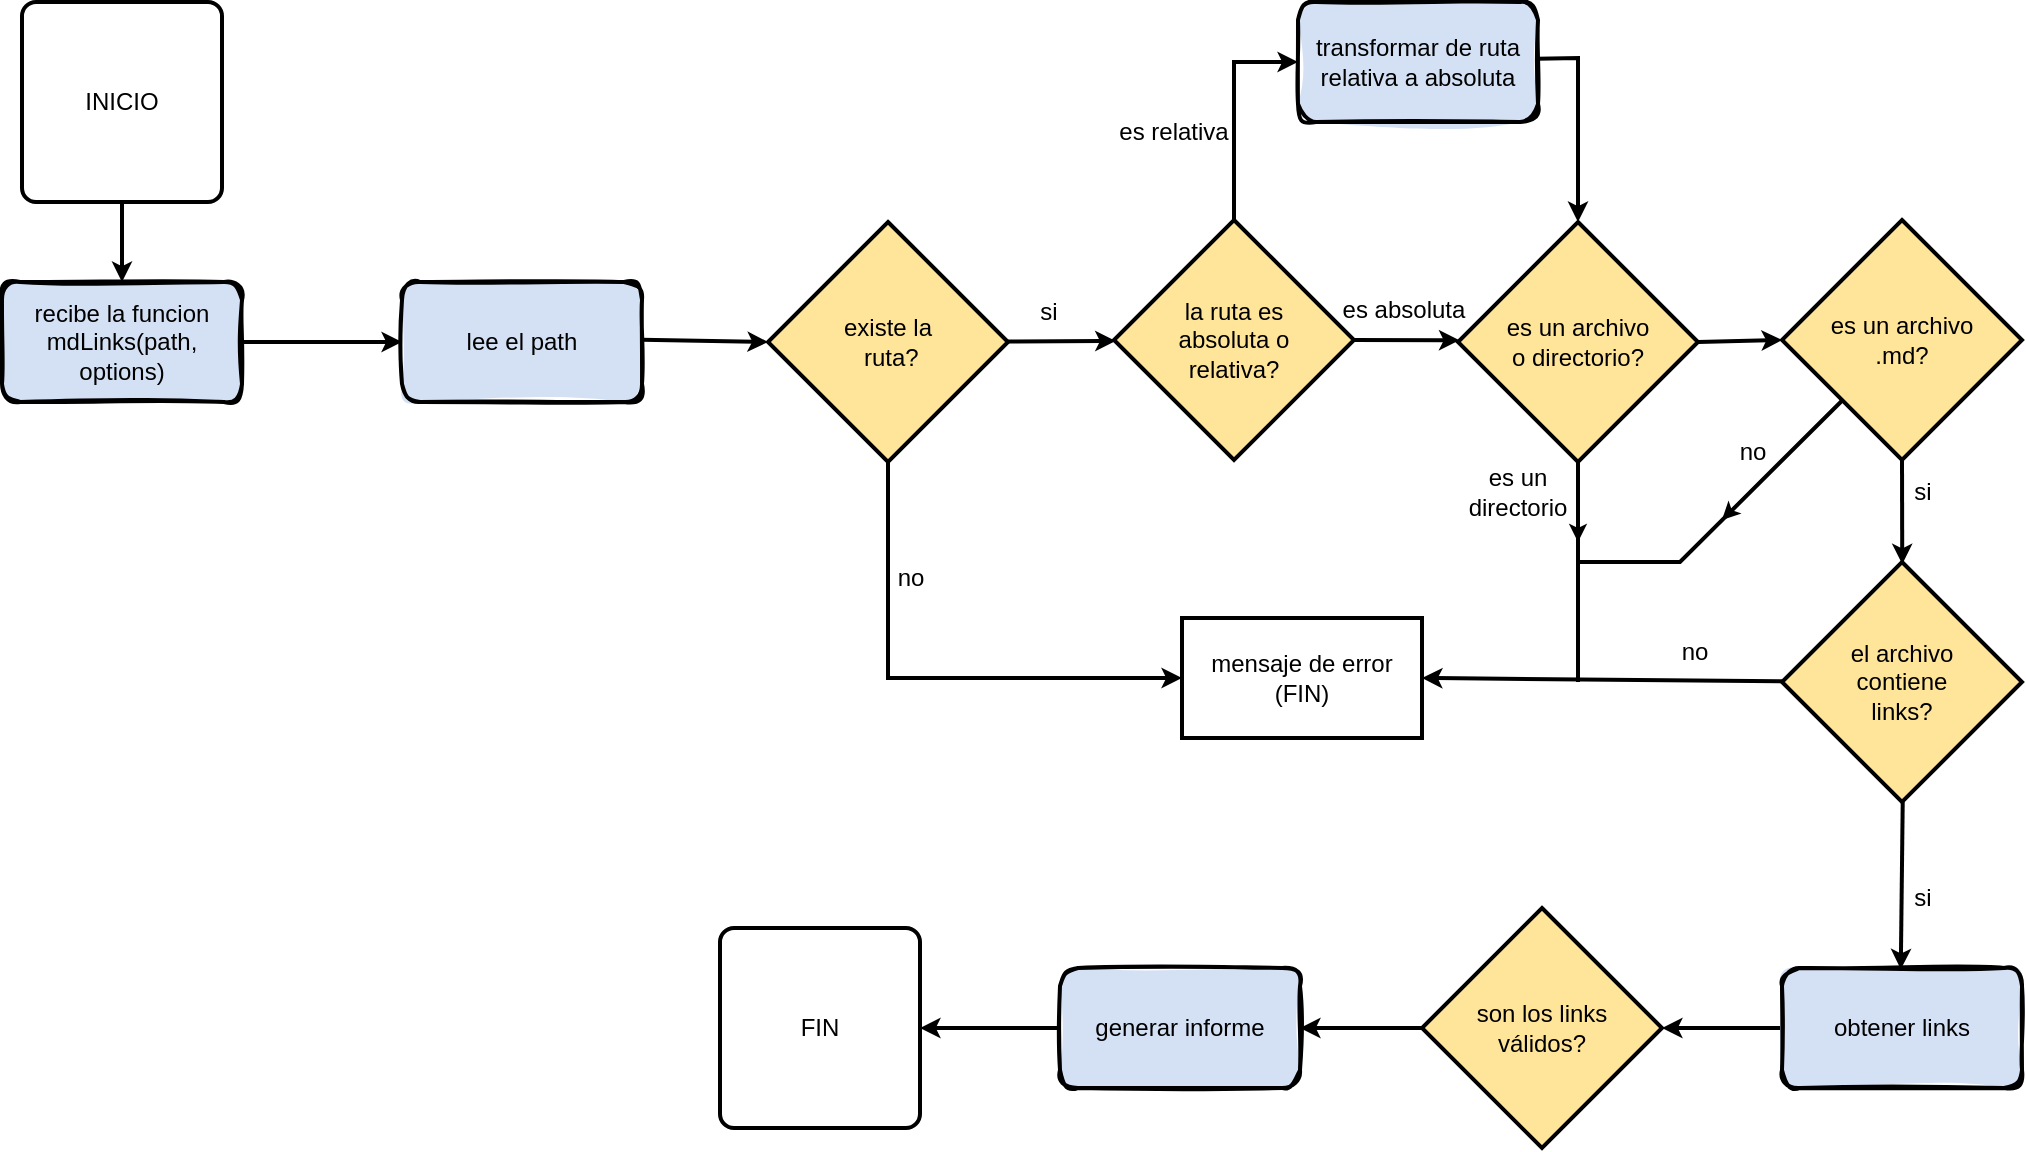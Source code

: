 <mxfile>
    <diagram id="C5RBs43oDa-KdzZeNtuy" name="Page-1">
        <mxGraphModel dx="417" dy="347" grid="1" gridSize="10" guides="1" tooltips="1" connect="1" arrows="1" fold="1" page="1" pageScale="1" pageWidth="1169" pageHeight="827" math="0" shadow="0">
            <root>
                <mxCell id="WIyWlLk6GJQsqaUBKTNV-0"/>
                <mxCell id="WIyWlLk6GJQsqaUBKTNV-1" parent="WIyWlLk6GJQsqaUBKTNV-0"/>
                <mxCell id="SY0biOSwpH2cryvIoxOE-1" value="INICIO" style="rounded=1;whiteSpace=wrap;html=1;absoluteArcSize=1;arcSize=14;strokeWidth=2;" parent="WIyWlLk6GJQsqaUBKTNV-1" vertex="1">
                    <mxGeometry x="70" y="110" width="100" height="100" as="geometry"/>
                </mxCell>
                <mxCell id="SY0biOSwpH2cryvIoxOE-14" value="&lt;font color=&quot;#000000&quot;&gt;transformar de ruta relativa a absoluta &lt;/font&gt;" style="rounded=1;whiteSpace=wrap;html=1;strokeWidth=2;fillWeight=4;hachureGap=8;hachureAngle=45;fillColor=#D4E1F5;sketch=1;fillStyle=solid;" parent="WIyWlLk6GJQsqaUBKTNV-1" vertex="1">
                    <mxGeometry x="708" y="110" width="120" height="60" as="geometry"/>
                </mxCell>
                <mxCell id="SY0biOSwpH2cryvIoxOE-15" value="&lt;div&gt;&lt;font color=&quot;#000000&quot;&gt;la ruta es &lt;br&gt;&lt;/font&gt;&lt;/div&gt;&lt;div&gt;&lt;font color=&quot;#000000&quot;&gt;absoluta o &lt;br&gt;&lt;/font&gt;&lt;/div&gt;&lt;div&gt;&lt;font color=&quot;#000000&quot;&gt;relativa?&lt;/font&gt;&lt;br&gt;&lt;/div&gt;" style="strokeWidth=2;html=1;shape=mxgraph.flowchart.decision;whiteSpace=wrap;fillColor=#FFE599;" parent="WIyWlLk6GJQsqaUBKTNV-1" vertex="1">
                    <mxGeometry x="616" y="219" width="120" height="120" as="geometry"/>
                </mxCell>
                <mxCell id="SY0biOSwpH2cryvIoxOE-16" value="&lt;div&gt;&lt;font color=&quot;#000000&quot;&gt;existe la&lt;/font&gt;&lt;/div&gt;&lt;div&gt;&lt;font color=&quot;#000000&quot;&gt;&amp;nbsp;ruta?&lt;/font&gt;&lt;br&gt;&lt;/div&gt;" style="strokeWidth=2;html=1;shape=mxgraph.flowchart.decision;whiteSpace=wrap;fillColor=#FFE599;" parent="WIyWlLk6GJQsqaUBKTNV-1" vertex="1">
                    <mxGeometry x="443" y="220" width="120" height="120" as="geometry"/>
                </mxCell>
                <mxCell id="SY0biOSwpH2cryvIoxOE-17" value="FIN" style="rounded=1;whiteSpace=wrap;html=1;absoluteArcSize=1;arcSize=14;strokeWidth=2;" parent="WIyWlLk6GJQsqaUBKTNV-1" vertex="1">
                    <mxGeometry x="419" y="573" width="100" height="100" as="geometry"/>
                </mxCell>
                <mxCell id="SY0biOSwpH2cryvIoxOE-47" value="es relativa" style="text;strokeColor=none;align=center;fillColor=none;html=1;verticalAlign=middle;whiteSpace=wrap;rounded=0;strokeWidth=2;" parent="WIyWlLk6GJQsqaUBKTNV-1" vertex="1">
                    <mxGeometry x="616" y="160" width="60" height="30" as="geometry"/>
                </mxCell>
                <mxCell id="SY0biOSwpH2cryvIoxOE-53" value="" style="endArrow=classic;html=1;rounded=0;strokeWidth=2;endSize=4;entryX=0.006;entryY=0.493;entryDx=0;entryDy=0;exitX=1;exitY=0.5;exitDx=0;exitDy=0;exitPerimeter=0;entryPerimeter=0;" parent="WIyWlLk6GJQsqaUBKTNV-1" source="SY0biOSwpH2cryvIoxOE-15" target="SY0biOSwpH2cryvIoxOE-81" edge="1">
                    <mxGeometry width="50" height="50" relative="1" as="geometry">
                        <mxPoint x="699" y="278.83" as="sourcePoint"/>
                        <mxPoint x="790" y="279" as="targetPoint"/>
                    </mxGeometry>
                </mxCell>
                <mxCell id="SY0biOSwpH2cryvIoxOE-57" value="es absoluta" style="text;strokeColor=none;align=center;fillColor=none;html=1;verticalAlign=middle;whiteSpace=wrap;rounded=0;strokeWidth=2;" parent="WIyWlLk6GJQsqaUBKTNV-1" vertex="1">
                    <mxGeometry x="717" y="249" width="88" height="30" as="geometry"/>
                </mxCell>
                <mxCell id="SY0biOSwpH2cryvIoxOE-67" value="" style="endArrow=classic;html=1;rounded=0;strokeWidth=2;endSize=4;exitX=0.5;exitY=0;exitDx=0;exitDy=0;exitPerimeter=0;entryX=0;entryY=0.5;entryDx=0;entryDy=0;" parent="WIyWlLk6GJQsqaUBKTNV-1" source="SY0biOSwpH2cryvIoxOE-15" target="SY0biOSwpH2cryvIoxOE-14" edge="1">
                    <mxGeometry width="50" height="50" relative="1" as="geometry">
                        <mxPoint x="639" y="189.75" as="sourcePoint"/>
                        <mxPoint x="680" y="140" as="targetPoint"/>
                        <Array as="points">
                            <mxPoint x="676" y="140"/>
                        </Array>
                    </mxGeometry>
                </mxCell>
                <mxCell id="SY0biOSwpH2cryvIoxOE-68" value="" style="endArrow=classic;html=1;rounded=0;strokeWidth=2;endSize=4;entryX=0.5;entryY=0;entryDx=0;entryDy=0;exitX=0.995;exitY=0.473;exitDx=0;exitDy=0;exitPerimeter=0;entryPerimeter=0;" parent="WIyWlLk6GJQsqaUBKTNV-1" source="SY0biOSwpH2cryvIoxOE-14" target="SY0biOSwpH2cryvIoxOE-81" edge="1">
                    <mxGeometry width="50" height="50" relative="1" as="geometry">
                        <mxPoint x="804.74" y="137.82" as="sourcePoint"/>
                        <mxPoint x="850" y="241" as="targetPoint"/>
                        <Array as="points">
                            <mxPoint x="848" y="138"/>
                        </Array>
                    </mxGeometry>
                </mxCell>
                <mxCell id="SY0biOSwpH2cryvIoxOE-78" value="&lt;font color=&quot;#000000&quot;&gt;recibe la funcion mdLinks(path, options)&lt;/font&gt;" style="rounded=1;whiteSpace=wrap;html=1;strokeWidth=2;fillWeight=4;hachureGap=8;hachureAngle=45;fillColor=#D4E1F5;sketch=1;fillStyle=solid;" parent="WIyWlLk6GJQsqaUBKTNV-1" vertex="1">
                    <mxGeometry x="60" y="250" width="120" height="60" as="geometry"/>
                </mxCell>
                <mxCell id="SY0biOSwpH2cryvIoxOE-79" value="&lt;font color=&quot;#000000&quot;&gt;lee el path&lt;/font&gt;" style="rounded=1;whiteSpace=wrap;html=1;strokeWidth=2;fillWeight=4;hachureGap=8;hachureAngle=45;fillColor=#D4E1F5;sketch=1;fillStyle=solid;" parent="WIyWlLk6GJQsqaUBKTNV-1" vertex="1">
                    <mxGeometry x="260" y="250" width="120" height="60" as="geometry"/>
                </mxCell>
                <mxCell id="SY0biOSwpH2cryvIoxOE-81" value="&lt;div&gt;&lt;font color=&quot;#000000&quot;&gt;es un archivo&lt;/font&gt;&lt;/div&gt;&lt;div&gt;&lt;font color=&quot;#000000&quot;&gt;o directorio?&lt;/font&gt;&lt;br&gt;&lt;/div&gt;" style="strokeWidth=2;html=1;shape=mxgraph.flowchart.decision;whiteSpace=wrap;fillColor=#FFE599;" parent="WIyWlLk6GJQsqaUBKTNV-1" vertex="1">
                    <mxGeometry x="788" y="220" width="120" height="120" as="geometry"/>
                </mxCell>
                <mxCell id="SY0biOSwpH2cryvIoxOE-84" value="&lt;div&gt;&lt;font color=&quot;#000000&quot;&gt;es un archivo&lt;/font&gt;&lt;/div&gt;&lt;div&gt;&lt;font color=&quot;#000000&quot;&gt;.md?&lt;/font&gt;&lt;br&gt;&lt;/div&gt;" style="strokeWidth=2;html=1;shape=mxgraph.flowchart.decision;whiteSpace=wrap;fillColor=#FFE599;" parent="WIyWlLk6GJQsqaUBKTNV-1" vertex="1">
                    <mxGeometry x="950" y="219" width="120" height="120" as="geometry"/>
                </mxCell>
                <mxCell id="SY0biOSwpH2cryvIoxOE-85" value="&lt;div&gt;&lt;font color=&quot;#000000&quot;&gt;mensaje de error&lt;/font&gt;&lt;/div&gt;&lt;div&gt;&lt;font color=&quot;#000000&quot;&gt;(FIN)&lt;/font&gt;&lt;br&gt;&lt;/div&gt;" style="rounded=0;whiteSpace=wrap;html=1;strokeColor=default;strokeWidth=2;fillColor=#ffffff;gradientColor=none;" parent="WIyWlLk6GJQsqaUBKTNV-1" vertex="1">
                    <mxGeometry x="650" y="418" width="120" height="60" as="geometry"/>
                </mxCell>
                <mxCell id="SY0biOSwpH2cryvIoxOE-86" value="&lt;div&gt;&lt;font color=&quot;#000000&quot;&gt;el archivo &lt;br&gt;&lt;/font&gt;&lt;/div&gt;&lt;div&gt;&lt;font color=&quot;#000000&quot;&gt;contiene &lt;br&gt;&lt;/font&gt;&lt;/div&gt;&lt;div&gt;&lt;font color=&quot;#000000&quot;&gt;links?&lt;/font&gt;&lt;/div&gt;" style="strokeWidth=2;html=1;shape=mxgraph.flowchart.decision;whiteSpace=wrap;fillColor=#FFE599;" parent="WIyWlLk6GJQsqaUBKTNV-1" vertex="1">
                    <mxGeometry x="950" y="390" width="120" height="120" as="geometry"/>
                </mxCell>
                <mxCell id="SY0biOSwpH2cryvIoxOE-87" value="&lt;font color=&quot;#000000&quot;&gt;obtener links&lt;/font&gt;" style="rounded=1;whiteSpace=wrap;html=1;strokeWidth=2;fillWeight=4;hachureGap=8;hachureAngle=45;fillColor=#D4E1F5;sketch=1;fillStyle=solid;" parent="WIyWlLk6GJQsqaUBKTNV-1" vertex="1">
                    <mxGeometry x="950" y="593" width="120" height="60" as="geometry"/>
                </mxCell>
                <mxCell id="SY0biOSwpH2cryvIoxOE-88" value="&lt;div&gt;&lt;font color=&quot;#000000&quot;&gt;son los links &lt;br&gt;&lt;/font&gt;&lt;/div&gt;&lt;div&gt;&lt;font color=&quot;#000000&quot;&gt;válidos?&lt;/font&gt;&lt;/div&gt;" style="strokeWidth=2;html=1;shape=mxgraph.flowchart.decision;whiteSpace=wrap;fillColor=#FFE599;" parent="WIyWlLk6GJQsqaUBKTNV-1" vertex="1">
                    <mxGeometry x="770" y="563" width="120" height="120" as="geometry"/>
                </mxCell>
                <mxCell id="SY0biOSwpH2cryvIoxOE-89" value="&lt;font color=&quot;#000000&quot;&gt;generar informe&lt;/font&gt;" style="rounded=1;whiteSpace=wrap;html=1;strokeWidth=2;fillWeight=4;hachureGap=8;hachureAngle=45;fillColor=#D4E1F5;sketch=1;fillStyle=solid;" parent="WIyWlLk6GJQsqaUBKTNV-1" vertex="1">
                    <mxGeometry x="589" y="593" width="120" height="60" as="geometry"/>
                </mxCell>
                <mxCell id="SY0biOSwpH2cryvIoxOE-91" value="" style="endArrow=classic;html=1;rounded=0;strokeWidth=2;endSize=4;entryX=0.007;entryY=0.504;entryDx=0;entryDy=0;exitX=0.99;exitY=0.498;exitDx=0;exitDy=0;exitPerimeter=0;entryPerimeter=0;" parent="WIyWlLk6GJQsqaUBKTNV-1" source="SY0biOSwpH2cryvIoxOE-16" target="SY0biOSwpH2cryvIoxOE-15" edge="1">
                    <mxGeometry width="50" height="50" relative="1" as="geometry">
                        <mxPoint x="563" y="279.75" as="sourcePoint"/>
                        <mxPoint x="615.72" y="279.91" as="targetPoint"/>
                    </mxGeometry>
                </mxCell>
                <mxCell id="SY0biOSwpH2cryvIoxOE-92" value="" style="endArrow=classic;html=1;rounded=0;strokeWidth=2;endSize=4;entryX=0;entryY=0.5;entryDx=0;entryDy=0;exitX=0.998;exitY=0.481;exitDx=0;exitDy=0;exitPerimeter=0;entryPerimeter=0;" parent="WIyWlLk6GJQsqaUBKTNV-1" source="SY0biOSwpH2cryvIoxOE-79" target="SY0biOSwpH2cryvIoxOE-16" edge="1">
                    <mxGeometry width="50" height="50" relative="1" as="geometry">
                        <mxPoint x="380" y="278.5" as="sourcePoint"/>
                        <mxPoint x="432.72" y="278.66" as="targetPoint"/>
                    </mxGeometry>
                </mxCell>
                <mxCell id="SY0biOSwpH2cryvIoxOE-94" value="" style="endArrow=classic;html=1;rounded=0;strokeWidth=2;endSize=4;entryX=0;entryY=0.5;entryDx=0;entryDy=0;exitX=1;exitY=0.5;exitDx=0;exitDy=0;" parent="WIyWlLk6GJQsqaUBKTNV-1" source="SY0biOSwpH2cryvIoxOE-78" target="SY0biOSwpH2cryvIoxOE-79" edge="1">
                    <mxGeometry width="50" height="50" relative="1" as="geometry">
                        <mxPoint x="180" y="279" as="sourcePoint"/>
                        <mxPoint x="275.24" y="280.14" as="targetPoint"/>
                    </mxGeometry>
                </mxCell>
                <mxCell id="SY0biOSwpH2cryvIoxOE-95" value="" style="endArrow=classic;html=1;rounded=0;strokeWidth=2;endSize=4;entryX=0.5;entryY=0;entryDx=0;entryDy=0;exitX=0.5;exitY=1;exitDx=0;exitDy=0;" parent="WIyWlLk6GJQsqaUBKTNV-1" source="SY0biOSwpH2cryvIoxOE-1" target="SY0biOSwpH2cryvIoxOE-78" edge="1">
                    <mxGeometry width="50" height="50" relative="1" as="geometry">
                        <mxPoint x="80.0" y="230" as="sourcePoint"/>
                        <mxPoint x="160" y="230" as="targetPoint"/>
                    </mxGeometry>
                </mxCell>
                <mxCell id="SY0biOSwpH2cryvIoxOE-98" value="" style="endArrow=classic;html=1;rounded=0;strokeWidth=2;endSize=4;exitX=1;exitY=0.5;exitDx=0;exitDy=0;exitPerimeter=0;entryX=0;entryY=0.5;entryDx=0;entryDy=0;entryPerimeter=0;" parent="WIyWlLk6GJQsqaUBKTNV-1" source="SY0biOSwpH2cryvIoxOE-81" target="SY0biOSwpH2cryvIoxOE-84" edge="1">
                    <mxGeometry width="50" height="50" relative="1" as="geometry">
                        <mxPoint x="848.36" y="338.8" as="sourcePoint"/>
                        <mxPoint x="848.48" y="370.2" as="targetPoint"/>
                    </mxGeometry>
                </mxCell>
                <mxCell id="SY0biOSwpH2cryvIoxOE-99" value="" style="endArrow=classic;html=1;rounded=0;strokeWidth=2;endSize=4;entryX=0.501;entryY=0.009;entryDx=0;entryDy=0;exitX=0.5;exitY=0.996;exitDx=0;exitDy=0;exitPerimeter=0;entryPerimeter=0;" parent="WIyWlLk6GJQsqaUBKTNV-1" source="SY0biOSwpH2cryvIoxOE-84" target="SY0biOSwpH2cryvIoxOE-86" edge="1">
                    <mxGeometry width="50" height="50" relative="1" as="geometry">
                        <mxPoint x="847.66" y="489" as="sourcePoint"/>
                        <mxPoint x="847.66" y="529" as="targetPoint"/>
                    </mxGeometry>
                </mxCell>
                <mxCell id="SY0biOSwpH2cryvIoxOE-100" value="" style="endArrow=classic;html=1;rounded=0;strokeWidth=2;endSize=4;exitX=0.503;exitY=1;exitDx=0;exitDy=0;exitPerimeter=0;entryX=0.495;entryY=0.011;entryDx=0;entryDy=0;entryPerimeter=0;" parent="WIyWlLk6GJQsqaUBKTNV-1" source="SY0biOSwpH2cryvIoxOE-86" target="SY0biOSwpH2cryvIoxOE-87" edge="1">
                    <mxGeometry width="50" height="50" relative="1" as="geometry">
                        <mxPoint x="1009.66" y="510" as="sourcePoint"/>
                        <mxPoint x="1009" y="583" as="targetPoint"/>
                    </mxGeometry>
                </mxCell>
                <mxCell id="SY0biOSwpH2cryvIoxOE-101" value="" style="endArrow=classic;html=1;rounded=0;strokeWidth=2;endSize=4;entryX=1;entryY=0.5;entryDx=0;entryDy=0;entryPerimeter=0;" parent="WIyWlLk6GJQsqaUBKTNV-1" target="SY0biOSwpH2cryvIoxOE-88" edge="1">
                    <mxGeometry width="50" height="50" relative="1" as="geometry">
                        <mxPoint x="949" y="623" as="sourcePoint"/>
                        <mxPoint x="921.66" y="653" as="targetPoint"/>
                    </mxGeometry>
                </mxCell>
                <mxCell id="SY0biOSwpH2cryvIoxOE-102" value="" style="endArrow=classic;html=1;rounded=0;strokeWidth=2;endSize=4;entryX=1;entryY=0.5;entryDx=0;entryDy=0;exitX=0;exitY=0.5;exitDx=0;exitDy=0;exitPerimeter=0;" parent="WIyWlLk6GJQsqaUBKTNV-1" source="SY0biOSwpH2cryvIoxOE-88" target="SY0biOSwpH2cryvIoxOE-89" edge="1">
                    <mxGeometry width="50" height="50" relative="1" as="geometry">
                        <mxPoint x="779" y="622.83" as="sourcePoint"/>
                        <mxPoint x="729" y="622.83" as="targetPoint"/>
                    </mxGeometry>
                </mxCell>
                <mxCell id="SY0biOSwpH2cryvIoxOE-103" value="" style="endArrow=classic;html=1;rounded=0;strokeWidth=2;endSize=4;entryX=1;entryY=0.5;entryDx=0;entryDy=0;exitX=0;exitY=0.5;exitDx=0;exitDy=0;" parent="WIyWlLk6GJQsqaUBKTNV-1" source="SY0biOSwpH2cryvIoxOE-89" target="SY0biOSwpH2cryvIoxOE-17" edge="1">
                    <mxGeometry width="50" height="50" relative="1" as="geometry">
                        <mxPoint x="589" y="622.29" as="sourcePoint"/>
                        <mxPoint x="528" y="622.29" as="targetPoint"/>
                    </mxGeometry>
                </mxCell>
                <mxCell id="SY0biOSwpH2cryvIoxOE-104" value="si" style="text;strokeColor=none;align=center;fillColor=none;html=1;verticalAlign=middle;whiteSpace=wrap;rounded=0;strokeWidth=2;" parent="WIyWlLk6GJQsqaUBKTNV-1" vertex="1">
                    <mxGeometry x="569" y="250" width="29" height="30" as="geometry"/>
                </mxCell>
                <mxCell id="SY0biOSwpH2cryvIoxOE-105" value="" style="endArrow=classic;html=1;rounded=0;strokeWidth=2;endSize=4;exitX=0.5;exitY=1;exitDx=0;exitDy=0;exitPerimeter=0;entryX=0;entryY=0.5;entryDx=0;entryDy=0;" parent="WIyWlLk6GJQsqaUBKTNV-1" source="SY0biOSwpH2cryvIoxOE-16" target="SY0biOSwpH2cryvIoxOE-85" edge="1">
                    <mxGeometry width="50" height="50" relative="1" as="geometry">
                        <mxPoint x="510" y="430" as="sourcePoint"/>
                        <mxPoint x="542" y="351" as="targetPoint"/>
                        <Array as="points">
                            <mxPoint x="503" y="448"/>
                        </Array>
                    </mxGeometry>
                </mxCell>
                <mxCell id="SY0biOSwpH2cryvIoxOE-106" value="no" style="text;strokeColor=none;align=center;fillColor=none;html=1;verticalAlign=middle;whiteSpace=wrap;rounded=0;strokeWidth=2;" parent="WIyWlLk6GJQsqaUBKTNV-1" vertex="1">
                    <mxGeometry x="500" y="383" width="29" height="30" as="geometry"/>
                </mxCell>
                <mxCell id="SY0biOSwpH2cryvIoxOE-108" value="es un directorio" style="text;strokeColor=none;align=center;fillColor=none;html=1;verticalAlign=middle;whiteSpace=wrap;rounded=0;strokeWidth=2;" parent="WIyWlLk6GJQsqaUBKTNV-1" vertex="1">
                    <mxGeometry x="788" y="340" width="60" height="30" as="geometry"/>
                </mxCell>
                <mxCell id="SY0biOSwpH2cryvIoxOE-109" value="si" style="text;strokeColor=none;align=center;fillColor=none;html=1;verticalAlign=middle;whiteSpace=wrap;rounded=0;strokeWidth=2;" parent="WIyWlLk6GJQsqaUBKTNV-1" vertex="1">
                    <mxGeometry x="1006" y="340" width="29" height="30" as="geometry"/>
                </mxCell>
                <mxCell id="SY0biOSwpH2cryvIoxOE-110" value="si" style="text;strokeColor=none;align=center;fillColor=none;html=1;verticalAlign=middle;whiteSpace=wrap;rounded=0;strokeWidth=2;" parent="WIyWlLk6GJQsqaUBKTNV-1" vertex="1">
                    <mxGeometry x="1006" y="543" width="29" height="30" as="geometry"/>
                </mxCell>
                <mxCell id="SY0biOSwpH2cryvIoxOE-111" value="" style="endArrow=none;html=1;rounded=0;strokeWidth=2;endSize=6;entryX=0.252;entryY=0.751;entryDx=0;entryDy=0;entryPerimeter=0;" parent="WIyWlLk6GJQsqaUBKTNV-1" target="SY0biOSwpH2cryvIoxOE-84" edge="1">
                    <mxGeometry width="50" height="50" relative="1" as="geometry">
                        <mxPoint x="849" y="390" as="sourcePoint"/>
                        <mxPoint x="979" y="310" as="targetPoint"/>
                        <Array as="points">
                            <mxPoint x="899" y="390"/>
                        </Array>
                    </mxGeometry>
                </mxCell>
                <mxCell id="SY0biOSwpH2cryvIoxOE-112" value="no" style="text;strokeColor=none;align=center;fillColor=none;html=1;verticalAlign=middle;whiteSpace=wrap;rounded=0;strokeWidth=2;" parent="WIyWlLk6GJQsqaUBKTNV-1" vertex="1">
                    <mxGeometry x="921" y="320" width="29" height="30" as="geometry"/>
                </mxCell>
                <mxCell id="SY0biOSwpH2cryvIoxOE-114" value="" style="endArrow=classic;html=1;rounded=0;strokeWidth=2;endSize=4;entryX=1;entryY=0.5;entryDx=0;entryDy=0;exitX=0.011;exitY=0.497;exitDx=0;exitDy=0;exitPerimeter=0;" parent="WIyWlLk6GJQsqaUBKTNV-1" source="SY0biOSwpH2cryvIoxOE-86" target="SY0biOSwpH2cryvIoxOE-85" edge="1">
                    <mxGeometry width="50" height="50" relative="1" as="geometry">
                        <mxPoint x="949.0" y="449.62" as="sourcePoint"/>
                        <mxPoint x="890" y="449.62" as="targetPoint"/>
                    </mxGeometry>
                </mxCell>
                <mxCell id="SY0biOSwpH2cryvIoxOE-115" value="" style="endArrow=none;html=1;rounded=0;strokeWidth=2;endSize=6;entryX=0.5;entryY=1;entryDx=0;entryDy=0;entryPerimeter=0;" parent="WIyWlLk6GJQsqaUBKTNV-1" target="SY0biOSwpH2cryvIoxOE-81" edge="1">
                    <mxGeometry width="50" height="50" relative="1" as="geometry">
                        <mxPoint x="848" y="450" as="sourcePoint"/>
                        <mxPoint x="848" y="339" as="targetPoint"/>
                    </mxGeometry>
                </mxCell>
                <mxCell id="SY0biOSwpH2cryvIoxOE-116" value="no" style="text;strokeColor=none;align=center;fillColor=none;html=1;verticalAlign=middle;whiteSpace=wrap;rounded=0;strokeWidth=2;" parent="WIyWlLk6GJQsqaUBKTNV-1" vertex="1">
                    <mxGeometry x="892" y="420" width="29" height="30" as="geometry"/>
                </mxCell>
                <mxCell id="SY0biOSwpH2cryvIoxOE-118" value="" style="endArrow=classic;html=1;rounded=0;strokeWidth=1;endSize=6;" parent="WIyWlLk6GJQsqaUBKTNV-1" edge="1">
                    <mxGeometry width="50" height="50" relative="1" as="geometry">
                        <mxPoint x="848" y="360" as="sourcePoint"/>
                        <mxPoint x="848" y="380" as="targetPoint"/>
                    </mxGeometry>
                </mxCell>
                <mxCell id="SY0biOSwpH2cryvIoxOE-119" value="" style="endArrow=classic;html=1;rounded=0;strokeWidth=1;endSize=6;" parent="WIyWlLk6GJQsqaUBKTNV-1" edge="1">
                    <mxGeometry width="50" height="50" relative="1" as="geometry">
                        <mxPoint x="940" y="349" as="sourcePoint"/>
                        <mxPoint x="920" y="369" as="targetPoint"/>
                    </mxGeometry>
                </mxCell>
            </root>
        </mxGraphModel>
    </diagram>
</mxfile>